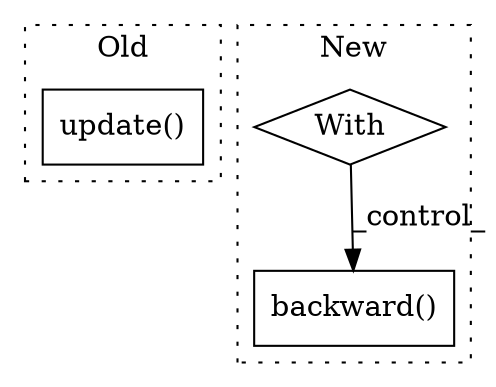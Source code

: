 digraph G {
subgraph cluster0 {
1 [label="update()" a="75" s="6471" l="15" shape="box"];
label = "Old";
style="dotted";
}
subgraph cluster1 {
2 [label="backward()" a="75" s="6404" l="22" shape="box"];
3 [label="With" a="39" s="6335,6343" l="5,61" shape="diamond"];
label = "New";
style="dotted";
}
3 -> 2 [label="_control_"];
}